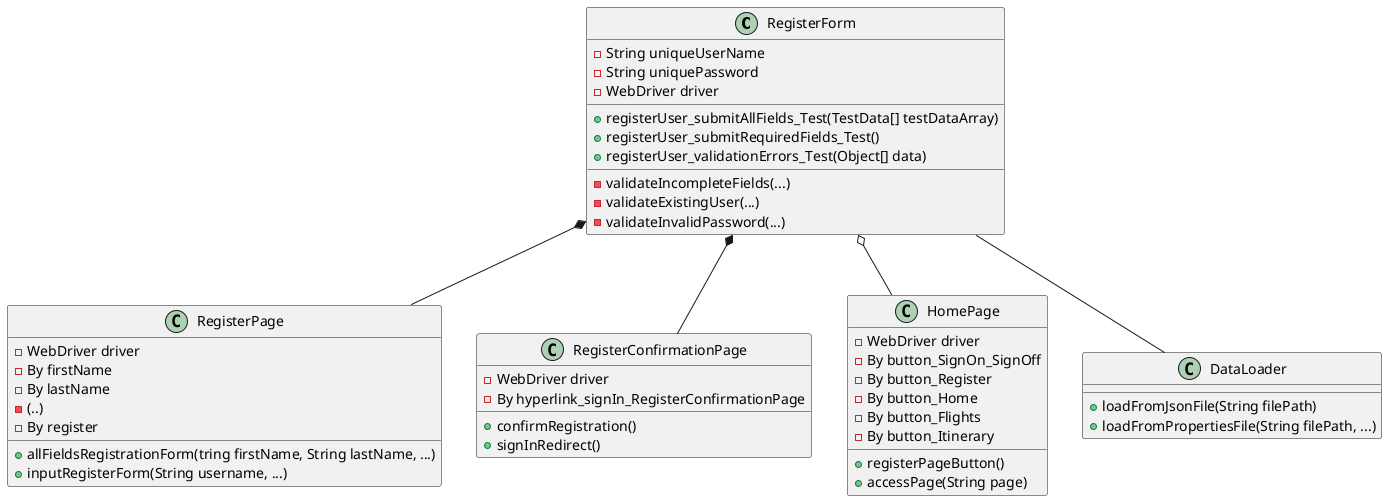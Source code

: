 @startuml Register Form - Class Diagram

RegisterForm *-- RegisterPage
RegisterForm *-- RegisterConfirmationPage
RegisterForm o-- HomePage
RegisterForm -- DataLoader

class RegisterForm{
    - String uniqueUserName
    - String uniquePassword
    - WebDriver driver
    __
    + registerUser_submitAllFields_Test(TestData[] testDataArray)
    + registerUser_submitRequiredFields_Test()
    + registerUser_validationErrors_Test(Object[] data)
    __
    - validateIncompleteFields(...)
    - validateExistingUser(...)
    - validateInvalidPassword(...)
}

class RegisterPage
      {
    - WebDriver driver
    - By firstName
    - By lastName 
    - (..)
    - By register
    __
    + allFieldsRegistrationForm(tring firstName, String lastName, ...)
    + inputRegisterForm(String username, ...)
    }

class RegisterConfirmationPage
      {
    - WebDriver driver
    - By hyperlink_signIn_RegisterConfirmationPage
    __
    + confirmRegistration()
    + signInRedirect()
    }

class HomePage
    {
    - WebDriver driver
    - By button_SignOn_SignOff
    - By button_Register
    - By button_Home
    - By button_Flights
    - By button_Itinerary
    __
    + registerPageButton()
    + accessPage(String page)
    }

    class DataLoader
      {
    __
    + loadFromJsonFile(String filePath) 
    + loadFromPropertiesFile(String filePath, ...)
    }
@enduml